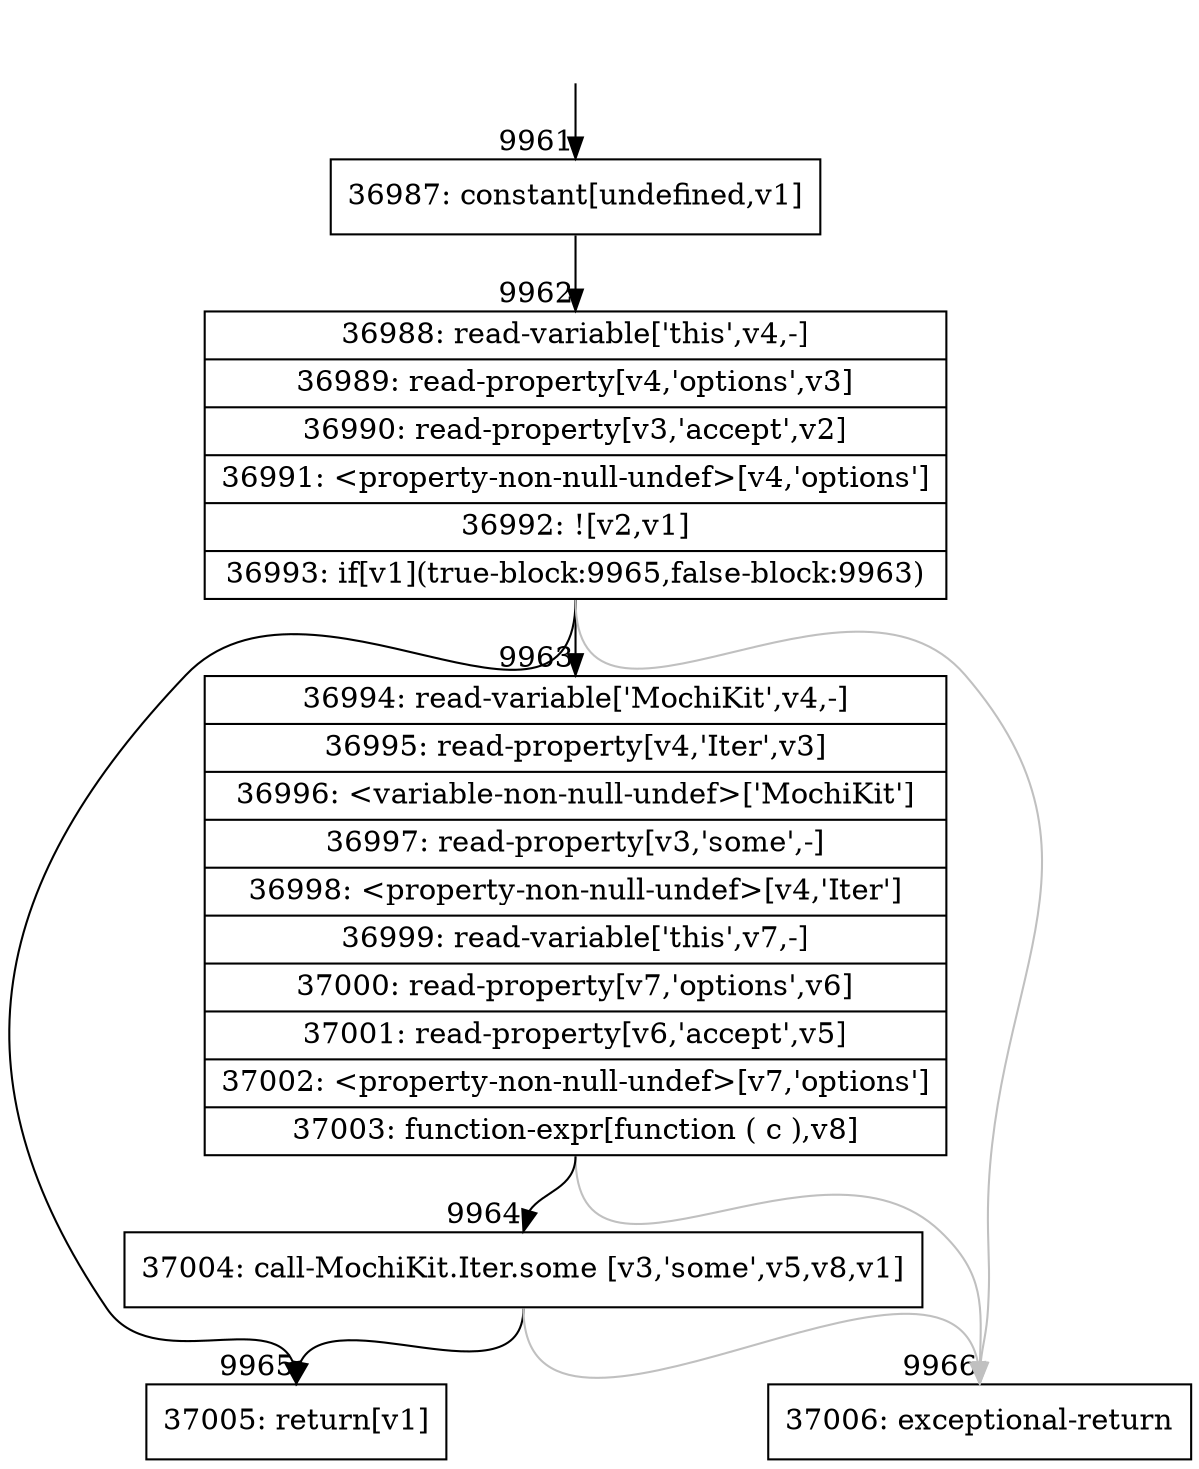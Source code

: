 digraph {
rankdir="TD"
BB_entry705[shape=none,label=""];
BB_entry705 -> BB9961 [tailport=s, headport=n, headlabel="    9961"]
BB9961 [shape=record label="{36987: constant[undefined,v1]}" ] 
BB9961 -> BB9962 [tailport=s, headport=n, headlabel="      9962"]
BB9962 [shape=record label="{36988: read-variable['this',v4,-]|36989: read-property[v4,'options',v3]|36990: read-property[v3,'accept',v2]|36991: \<property-non-null-undef\>[v4,'options']|36992: ![v2,v1]|36993: if[v1](true-block:9965,false-block:9963)}" ] 
BB9962 -> BB9965 [tailport=s, headport=n, headlabel="      9965"]
BB9962 -> BB9963 [tailport=s, headport=n, headlabel="      9963"]
BB9962 -> BB9966 [tailport=s, headport=n, color=gray, headlabel="      9966"]
BB9963 [shape=record label="{36994: read-variable['MochiKit',v4,-]|36995: read-property[v4,'Iter',v3]|36996: \<variable-non-null-undef\>['MochiKit']|36997: read-property[v3,'some',-]|36998: \<property-non-null-undef\>[v4,'Iter']|36999: read-variable['this',v7,-]|37000: read-property[v7,'options',v6]|37001: read-property[v6,'accept',v5]|37002: \<property-non-null-undef\>[v7,'options']|37003: function-expr[function ( c ),v8]}" ] 
BB9963 -> BB9964 [tailport=s, headport=n, headlabel="      9964"]
BB9963 -> BB9966 [tailport=s, headport=n, color=gray]
BB9964 [shape=record label="{37004: call-MochiKit.Iter.some [v3,'some',v5,v8,v1]}" ] 
BB9964 -> BB9965 [tailport=s, headport=n]
BB9964 -> BB9966 [tailport=s, headport=n, color=gray]
BB9965 [shape=record label="{37005: return[v1]}" ] 
BB9966 [shape=record label="{37006: exceptional-return}" ] 
//#$~ 7016
}
